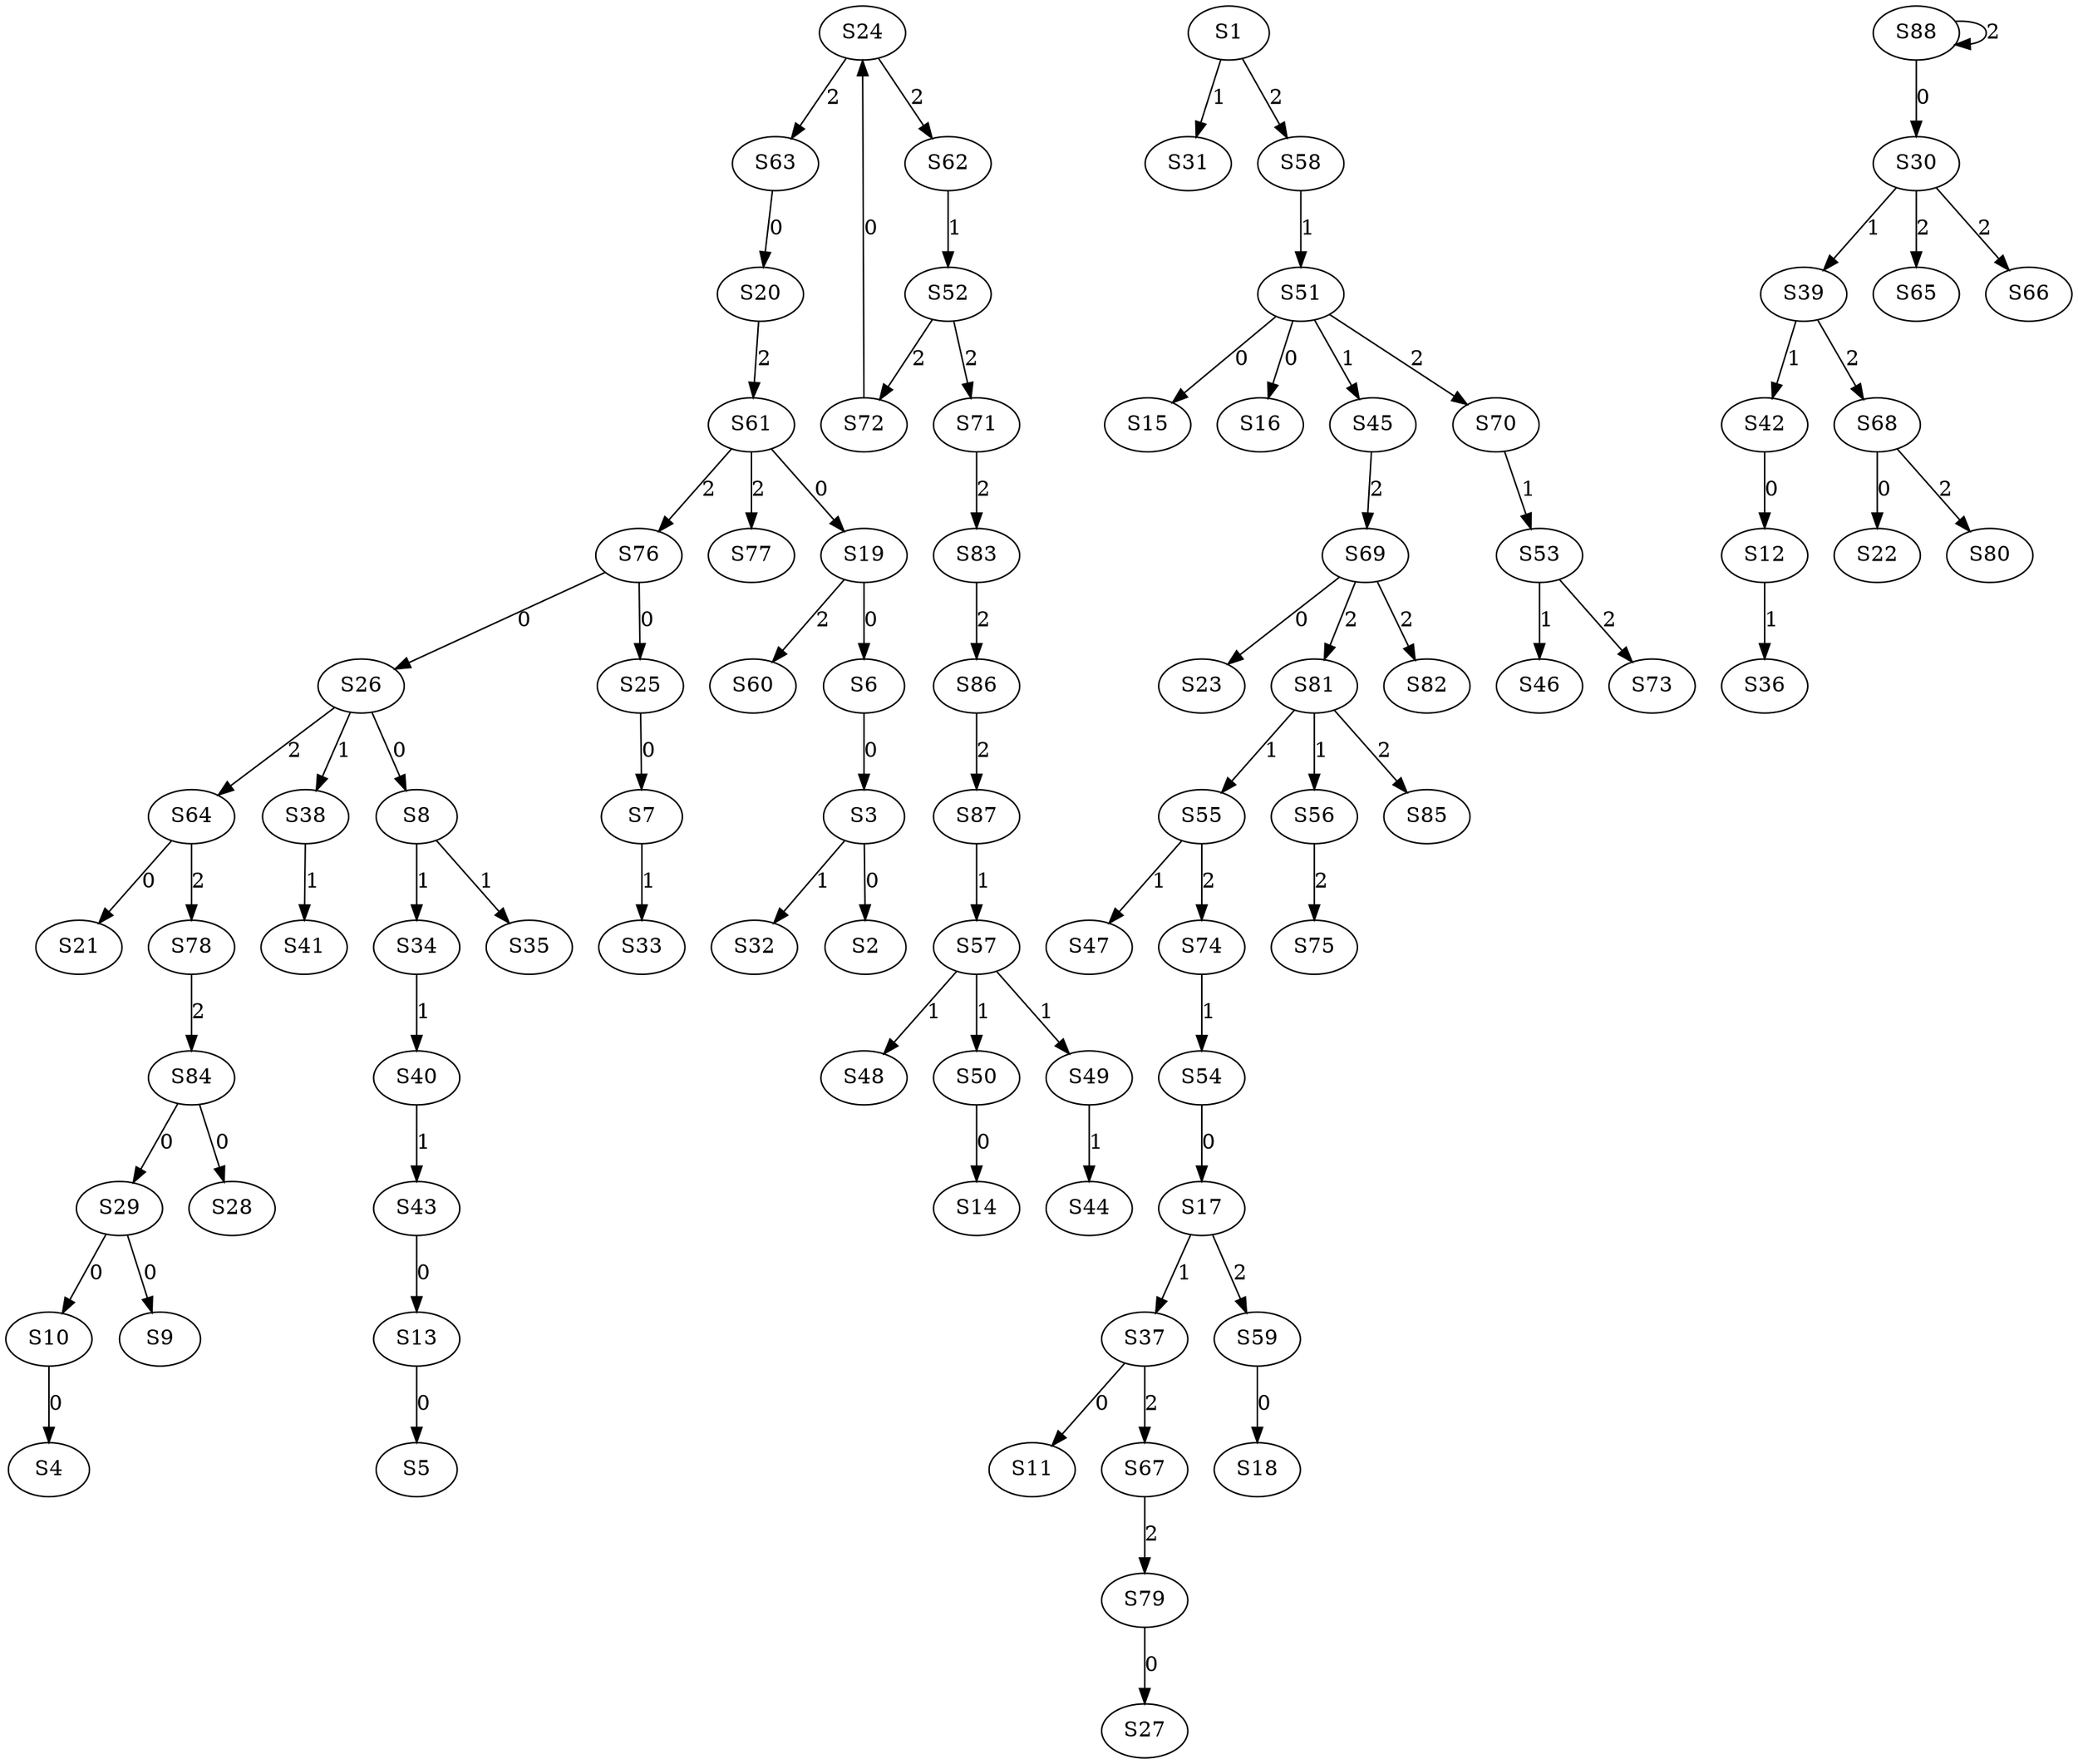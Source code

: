 strict digraph {
	S3 -> S2 [ label = 0 ];
	S6 -> S3 [ label = 0 ];
	S10 -> S4 [ label = 0 ];
	S13 -> S5 [ label = 0 ];
	S19 -> S6 [ label = 0 ];
	S25 -> S7 [ label = 0 ];
	S26 -> S8 [ label = 0 ];
	S29 -> S9 [ label = 0 ];
	S29 -> S10 [ label = 0 ];
	S37 -> S11 [ label = 0 ];
	S42 -> S12 [ label = 0 ];
	S43 -> S13 [ label = 0 ];
	S50 -> S14 [ label = 0 ];
	S51 -> S15 [ label = 0 ];
	S51 -> S16 [ label = 0 ];
	S54 -> S17 [ label = 0 ];
	S59 -> S18 [ label = 0 ];
	S61 -> S19 [ label = 0 ];
	S63 -> S20 [ label = 0 ];
	S64 -> S21 [ label = 0 ];
	S68 -> S22 [ label = 0 ];
	S69 -> S23 [ label = 0 ];
	S72 -> S24 [ label = 0 ];
	S76 -> S25 [ label = 0 ];
	S76 -> S26 [ label = 0 ];
	S79 -> S27 [ label = 0 ];
	S84 -> S28 [ label = 0 ];
	S84 -> S29 [ label = 0 ];
	S88 -> S30 [ label = 0 ];
	S1 -> S31 [ label = 1 ];
	S3 -> S32 [ label = 1 ];
	S7 -> S33 [ label = 1 ];
	S8 -> S34 [ label = 1 ];
	S8 -> S35 [ label = 1 ];
	S12 -> S36 [ label = 1 ];
	S17 -> S37 [ label = 1 ];
	S26 -> S38 [ label = 1 ];
	S30 -> S39 [ label = 1 ];
	S34 -> S40 [ label = 1 ];
	S38 -> S41 [ label = 1 ];
	S39 -> S42 [ label = 1 ];
	S40 -> S43 [ label = 1 ];
	S49 -> S44 [ label = 1 ];
	S51 -> S45 [ label = 1 ];
	S53 -> S46 [ label = 1 ];
	S55 -> S47 [ label = 1 ];
	S57 -> S48 [ label = 1 ];
	S57 -> S49 [ label = 1 ];
	S57 -> S50 [ label = 1 ];
	S58 -> S51 [ label = 1 ];
	S62 -> S52 [ label = 1 ];
	S70 -> S53 [ label = 1 ];
	S74 -> S54 [ label = 1 ];
	S81 -> S55 [ label = 1 ];
	S81 -> S56 [ label = 1 ];
	S87 -> S57 [ label = 1 ];
	S1 -> S58 [ label = 2 ];
	S17 -> S59 [ label = 2 ];
	S19 -> S60 [ label = 2 ];
	S20 -> S61 [ label = 2 ];
	S24 -> S62 [ label = 2 ];
	S24 -> S63 [ label = 2 ];
	S26 -> S64 [ label = 2 ];
	S30 -> S65 [ label = 2 ];
	S30 -> S66 [ label = 2 ];
	S37 -> S67 [ label = 2 ];
	S39 -> S68 [ label = 2 ];
	S45 -> S69 [ label = 2 ];
	S51 -> S70 [ label = 2 ];
	S52 -> S71 [ label = 2 ];
	S52 -> S72 [ label = 2 ];
	S53 -> S73 [ label = 2 ];
	S55 -> S74 [ label = 2 ];
	S56 -> S75 [ label = 2 ];
	S61 -> S76 [ label = 2 ];
	S61 -> S77 [ label = 2 ];
	S64 -> S78 [ label = 2 ];
	S67 -> S79 [ label = 2 ];
	S68 -> S80 [ label = 2 ];
	S69 -> S81 [ label = 2 ];
	S69 -> S82 [ label = 2 ];
	S71 -> S83 [ label = 2 ];
	S78 -> S84 [ label = 2 ];
	S81 -> S85 [ label = 2 ];
	S83 -> S86 [ label = 2 ];
	S86 -> S87 [ label = 2 ];
	S88 -> S88 [ label = 2 ];
}